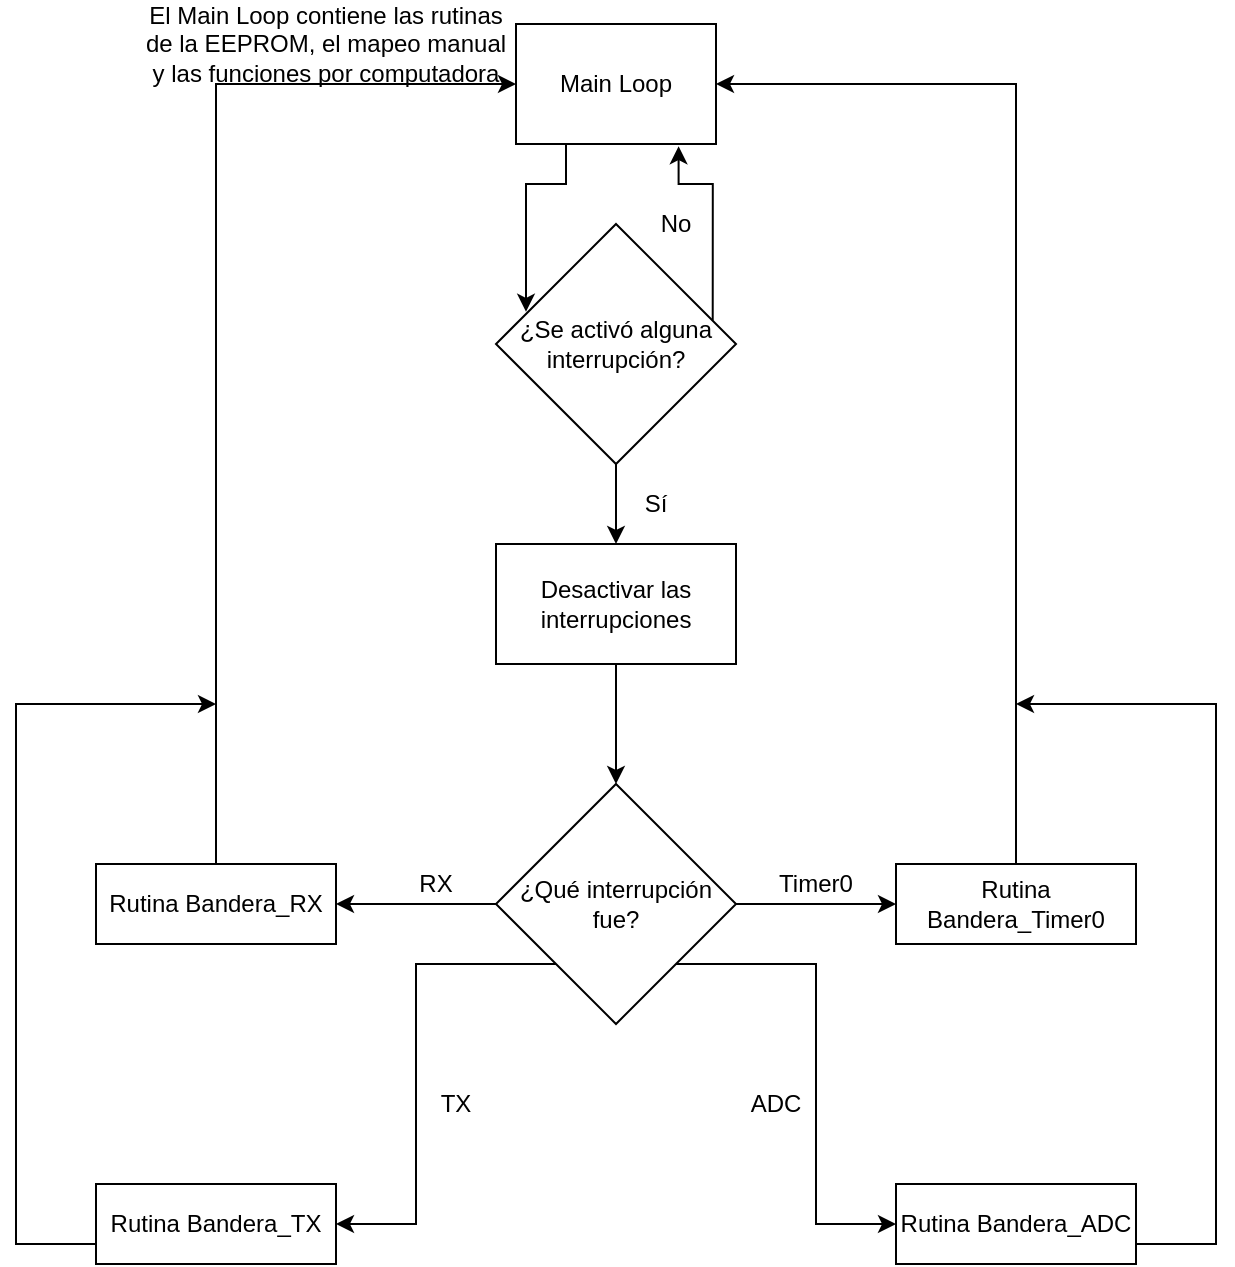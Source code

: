 <mxfile version="13.7.9" type="device" pages="5"><diagram id="LbbsZcumgrZLARfcLNhO" name="Page-1"><mxGraphModel dx="829" dy="436" grid="1" gridSize="10" guides="1" tooltips="1" connect="1" arrows="1" fold="1" page="1" pageScale="1" pageWidth="3300" pageHeight="4681" math="0" shadow="0"><root><mxCell id="0"/><mxCell id="1" parent="0"/><mxCell id="cgYX3BNWEQwYvRGcbSXk-3" value="" style="edgeStyle=orthogonalEdgeStyle;rounded=0;orthogonalLoop=1;jettySize=auto;html=1;" parent="1" source="cgYX3BNWEQwYvRGcbSXk-1" target="cgYX3BNWEQwYvRGcbSXk-2" edge="1"><mxGeometry relative="1" as="geometry"/></mxCell><mxCell id="cgYX3BNWEQwYvRGcbSXk-6" value="" style="edgeStyle=orthogonalEdgeStyle;rounded=0;orthogonalLoop=1;jettySize=auto;html=1;entryX=0.813;entryY=1.018;entryDx=0;entryDy=0;entryPerimeter=0;exitX=0.903;exitY=0.402;exitDx=0;exitDy=0;exitPerimeter=0;" parent="1" source="cgYX3BNWEQwYvRGcbSXk-1" target="cgYX3BNWEQwYvRGcbSXk-5" edge="1"><mxGeometry relative="1" as="geometry"/></mxCell><mxCell id="cgYX3BNWEQwYvRGcbSXk-1" value="¿Se activó alguna interrupción?" style="rhombus;whiteSpace=wrap;html=1;" parent="1" vertex="1"><mxGeometry x="1200" y="680" width="120" height="120" as="geometry"/></mxCell><mxCell id="cgYX3BNWEQwYvRGcbSXk-9" value="" style="edgeStyle=orthogonalEdgeStyle;rounded=0;orthogonalLoop=1;jettySize=auto;html=1;" parent="1" source="cgYX3BNWEQwYvRGcbSXk-2" target="cgYX3BNWEQwYvRGcbSXk-8" edge="1"><mxGeometry relative="1" as="geometry"/></mxCell><mxCell id="cgYX3BNWEQwYvRGcbSXk-2" value="Desactivar las interrupciones" style="whiteSpace=wrap;html=1;" parent="1" vertex="1"><mxGeometry x="1200" y="840" width="120" height="60" as="geometry"/></mxCell><mxCell id="cgYX3BNWEQwYvRGcbSXk-4" value="Sí" style="text;html=1;strokeColor=none;fillColor=none;align=center;verticalAlign=middle;whiteSpace=wrap;rounded=0;" parent="1" vertex="1"><mxGeometry x="1260" y="810" width="40" height="20" as="geometry"/></mxCell><mxCell id="73jl5kvAjuo7_mgdTBcV-1" style="edgeStyle=orthogonalEdgeStyle;rounded=0;orthogonalLoop=1;jettySize=auto;html=1;entryX=0.122;entryY=0.366;entryDx=0;entryDy=0;exitX=0.25;exitY=1;exitDx=0;exitDy=0;entryPerimeter=0;" edge="1" parent="1" source="cgYX3BNWEQwYvRGcbSXk-5" target="cgYX3BNWEQwYvRGcbSXk-1"><mxGeometry relative="1" as="geometry"><Array as="points"><mxPoint x="1235" y="660"/><mxPoint x="1215" y="660"/><mxPoint x="1215" y="724"/></Array></mxGeometry></mxCell><mxCell id="cgYX3BNWEQwYvRGcbSXk-5" value="Main Loop" style="whiteSpace=wrap;html=1;" parent="1" vertex="1"><mxGeometry x="1210" y="580" width="100" height="60" as="geometry"/></mxCell><mxCell id="cgYX3BNWEQwYvRGcbSXk-7" value="No" style="text;html=1;strokeColor=none;fillColor=none;align=center;verticalAlign=middle;whiteSpace=wrap;rounded=0;" parent="1" vertex="1"><mxGeometry x="1270" y="670" width="40" height="20" as="geometry"/></mxCell><mxCell id="cgYX3BNWEQwYvRGcbSXk-13" value="" style="edgeStyle=orthogonalEdgeStyle;rounded=0;orthogonalLoop=1;jettySize=auto;html=1;" parent="1" source="cgYX3BNWEQwYvRGcbSXk-8" target="cgYX3BNWEQwYvRGcbSXk-12" edge="1"><mxGeometry relative="1" as="geometry"/></mxCell><mxCell id="cgYX3BNWEQwYvRGcbSXk-17" value="" style="edgeStyle=orthogonalEdgeStyle;rounded=0;orthogonalLoop=1;jettySize=auto;html=1;" parent="1" source="cgYX3BNWEQwYvRGcbSXk-8" target="cgYX3BNWEQwYvRGcbSXk-16" edge="1"><mxGeometry relative="1" as="geometry"/></mxCell><mxCell id="73jl5kvAjuo7_mgdTBcV-3" value="" style="edgeStyle=orthogonalEdgeStyle;rounded=0;orthogonalLoop=1;jettySize=auto;html=1;exitX=0;exitY=1;exitDx=0;exitDy=0;entryX=1;entryY=0.5;entryDx=0;entryDy=0;" edge="1" parent="1" source="cgYX3BNWEQwYvRGcbSXk-8" target="73jl5kvAjuo7_mgdTBcV-2"><mxGeometry relative="1" as="geometry"><Array as="points"><mxPoint x="1160" y="1050"/><mxPoint x="1160" y="1180"/></Array></mxGeometry></mxCell><mxCell id="73jl5kvAjuo7_mgdTBcV-6" value="" style="edgeStyle=orthogonalEdgeStyle;rounded=0;orthogonalLoop=1;jettySize=auto;html=1;exitX=1;exitY=1;exitDx=0;exitDy=0;entryX=0;entryY=0.5;entryDx=0;entryDy=0;" edge="1" parent="1" source="cgYX3BNWEQwYvRGcbSXk-8" target="73jl5kvAjuo7_mgdTBcV-5"><mxGeometry relative="1" as="geometry"><Array as="points"><mxPoint x="1360" y="1050"/><mxPoint x="1360" y="1180"/></Array></mxGeometry></mxCell><mxCell id="cgYX3BNWEQwYvRGcbSXk-8" value="¿Qué interrupción fue?" style="rhombus;whiteSpace=wrap;html=1;" parent="1" vertex="1"><mxGeometry x="1200" y="960" width="120" height="120" as="geometry"/></mxCell><mxCell id="A4mAnEXau8m7ukbMbHP_-3" style="edgeStyle=orthogonalEdgeStyle;rounded=0;orthogonalLoop=1;jettySize=auto;html=1;entryX=1;entryY=0.5;entryDx=0;entryDy=0;" parent="1" source="cgYX3BNWEQwYvRGcbSXk-12" target="cgYX3BNWEQwYvRGcbSXk-5" edge="1"><mxGeometry relative="1" as="geometry"><Array as="points"><mxPoint x="1460" y="610"/></Array></mxGeometry></mxCell><mxCell id="cgYX3BNWEQwYvRGcbSXk-12" value="Rutina Bandera_Timer0" style="whiteSpace=wrap;html=1;" parent="1" vertex="1"><mxGeometry x="1400" y="1000" width="120" height="40" as="geometry"/></mxCell><mxCell id="A4mAnEXau8m7ukbMbHP_-1" style="edgeStyle=orthogonalEdgeStyle;rounded=0;orthogonalLoop=1;jettySize=auto;html=1;entryX=0;entryY=0.5;entryDx=0;entryDy=0;" parent="1" source="cgYX3BNWEQwYvRGcbSXk-16" target="cgYX3BNWEQwYvRGcbSXk-5" edge="1"><mxGeometry relative="1" as="geometry"><Array as="points"><mxPoint x="1060" y="610"/></Array></mxGeometry></mxCell><mxCell id="cgYX3BNWEQwYvRGcbSXk-16" value="Rutina Bandera_RX" style="whiteSpace=wrap;html=1;" parent="1" vertex="1"><mxGeometry x="1000" y="1000" width="120" height="40" as="geometry"/></mxCell><mxCell id="cgYX3BNWEQwYvRGcbSXk-20" value="Timer0" style="text;html=1;strokeColor=none;fillColor=none;align=center;verticalAlign=middle;whiteSpace=wrap;rounded=0;" parent="1" vertex="1"><mxGeometry x="1340" y="1000" width="40" height="20" as="geometry"/></mxCell><mxCell id="cgYX3BNWEQwYvRGcbSXk-21" value="RX" style="text;html=1;strokeColor=none;fillColor=none;align=center;verticalAlign=middle;whiteSpace=wrap;rounded=0;" parent="1" vertex="1"><mxGeometry x="1150" y="1000" width="40" height="20" as="geometry"/></mxCell><mxCell id="sTrgcHLJJBuX6qRWulwG-1" value="El Main Loop contiene las rutinas de la EEPROM, el mapeo manual y las funciones por computadora" style="text;html=1;strokeColor=none;fillColor=none;align=center;verticalAlign=middle;whiteSpace=wrap;rounded=0;" parent="1" vertex="1"><mxGeometry x="1020" y="570" width="190" height="40" as="geometry"/></mxCell><mxCell id="73jl5kvAjuo7_mgdTBcV-8" style="edgeStyle=orthogonalEdgeStyle;rounded=0;orthogonalLoop=1;jettySize=auto;html=1;" edge="1" parent="1" source="73jl5kvAjuo7_mgdTBcV-2"><mxGeometry relative="1" as="geometry"><mxPoint x="1060" y="920" as="targetPoint"/><Array as="points"><mxPoint x="960" y="1190"/><mxPoint x="960" y="920"/></Array></mxGeometry></mxCell><mxCell id="73jl5kvAjuo7_mgdTBcV-2" value="&lt;span&gt;Rutina Bandera_TX&lt;/span&gt;" style="whiteSpace=wrap;html=1;" vertex="1" parent="1"><mxGeometry x="1000" y="1160" width="120" height="40" as="geometry"/></mxCell><mxCell id="73jl5kvAjuo7_mgdTBcV-4" value="TX" style="text;html=1;strokeColor=none;fillColor=none;align=center;verticalAlign=middle;whiteSpace=wrap;rounded=0;" vertex="1" parent="1"><mxGeometry x="1160" y="1110" width="40" height="20" as="geometry"/></mxCell><mxCell id="73jl5kvAjuo7_mgdTBcV-9" style="edgeStyle=orthogonalEdgeStyle;rounded=0;orthogonalLoop=1;jettySize=auto;html=1;" edge="1" parent="1" source="73jl5kvAjuo7_mgdTBcV-5"><mxGeometry relative="1" as="geometry"><mxPoint x="1460" y="920" as="targetPoint"/><Array as="points"><mxPoint x="1560" y="1190"/><mxPoint x="1560" y="920"/></Array></mxGeometry></mxCell><mxCell id="73jl5kvAjuo7_mgdTBcV-5" value="&lt;span&gt;Rutina Bandera_ADC&lt;/span&gt;" style="whiteSpace=wrap;html=1;" vertex="1" parent="1"><mxGeometry x="1400" y="1160" width="120" height="40" as="geometry"/></mxCell><mxCell id="73jl5kvAjuo7_mgdTBcV-7" value="ADC" style="text;html=1;strokeColor=none;fillColor=none;align=center;verticalAlign=middle;whiteSpace=wrap;rounded=0;" vertex="1" parent="1"><mxGeometry x="1320" y="1110" width="40" height="20" as="geometry"/></mxCell></root></mxGraphModel></diagram><diagram id="BMSAEGmiuAjfwm6k7hRL" name="ADC"><mxGraphModel dx="1202" dy="632" grid="1" gridSize="10" guides="1" tooltips="1" connect="1" arrows="1" fold="1" page="1" pageScale="1" pageWidth="3300" pageHeight="4681" math="0" shadow="0"><root><mxCell id="JlqHl6U8iKg4rbPqLFvr-0"/><mxCell id="JlqHl6U8iKg4rbPqLFvr-1" parent="JlqHl6U8iKg4rbPqLFvr-0"/><mxCell id="Njy3gwZ_rUJ2Y2yOGKhr-12" style="edgeStyle=orthogonalEdgeStyle;rounded=0;orthogonalLoop=1;jettySize=auto;html=1;entryX=0.5;entryY=1;entryDx=0;entryDy=0;" parent="JlqHl6U8iKg4rbPqLFvr-1" source="E8iRw6nAHgTjiTIm9P1d-1" target="E8iRw6nAHgTjiTIm9P1d-18" edge="1"><mxGeometry relative="1" as="geometry"/></mxCell><mxCell id="E8iRw6nAHgTjiTIm9P1d-1" value="&lt;span&gt;Guardar el dato convertido en la variable de la coordenada en y&lt;/span&gt;" style="whiteSpace=wrap;html=1;strokeWidth=2;" parent="JlqHl6U8iKg4rbPqLFvr-1" vertex="1"><mxGeometry x="760" y="490" width="120" height="60" as="geometry"/></mxCell><mxCell id="Njy3gwZ_rUJ2Y2yOGKhr-5" style="edgeStyle=orthogonalEdgeStyle;rounded=0;orthogonalLoop=1;jettySize=auto;html=1;entryX=0.5;entryY=0;entryDx=0;entryDy=0;" parent="JlqHl6U8iKg4rbPqLFvr-1" source="E8iRw6nAHgTjiTIm9P1d-3" target="E8iRw6nAHgTjiTIm9P1d-11" edge="1"><mxGeometry relative="1" as="geometry"/></mxCell><mxCell id="E8iRw6nAHgTjiTIm9P1d-3" value="Guardar el dato convertido en la variable de la coordenada en x" style="whiteSpace=wrap;html=1;strokeWidth=2;" parent="JlqHl6U8iKg4rbPqLFvr-1" vertex="1"><mxGeometry x="560" y="380" width="120" height="60" as="geometry"/></mxCell><mxCell id="Njy3gwZ_rUJ2Y2yOGKhr-11" style="edgeStyle=orthogonalEdgeStyle;rounded=0;orthogonalLoop=1;jettySize=auto;html=1;entryX=0.5;entryY=1;entryDx=0;entryDy=0;" parent="JlqHl6U8iKg4rbPqLFvr-1" source="E8iRw6nAHgTjiTIm9P1d-7" target="E8iRw6nAHgTjiTIm9P1d-1" edge="1"><mxGeometry relative="1" as="geometry"/></mxCell><mxCell id="E8iRw6nAHgTjiTIm9P1d-7" value="Cambiar la configuración para activar el canal del eje Y" style="whiteSpace=wrap;html=1;strokeWidth=2;" parent="JlqHl6U8iKg4rbPqLFvr-1" vertex="1"><mxGeometry x="760" y="590" width="120" height="60" as="geometry"/></mxCell><mxCell id="Njy3gwZ_rUJ2Y2yOGKhr-6" style="edgeStyle=orthogonalEdgeStyle;rounded=0;orthogonalLoop=1;jettySize=auto;html=1;exitX=0.5;exitY=1;exitDx=0;exitDy=0;entryX=0.5;entryY=0;entryDx=0;entryDy=0;" parent="JlqHl6U8iKg4rbPqLFvr-1" source="E8iRw6nAHgTjiTIm9P1d-11" target="Njy3gwZ_rUJ2Y2yOGKhr-1" edge="1"><mxGeometry relative="1" as="geometry"/></mxCell><mxCell id="E8iRw6nAHgTjiTIm9P1d-11" value="Dar el GO para la siguiente conversión" style="whiteSpace=wrap;html=1;strokeWidth=2;" parent="JlqHl6U8iKg4rbPqLFvr-1" vertex="1"><mxGeometry x="560" y="480" width="120" height="60" as="geometry"/></mxCell><mxCell id="Njy3gwZ_rUJ2Y2yOGKhr-4" style="edgeStyle=orthogonalEdgeStyle;rounded=0;orthogonalLoop=1;jettySize=auto;html=1;entryX=0.5;entryY=0;entryDx=0;entryDy=0;" parent="JlqHl6U8iKg4rbPqLFvr-1" source="E8iRw6nAHgTjiTIm9P1d-14" target="E8iRw6nAHgTjiTIm9P1d-3" edge="1"><mxGeometry relative="1" as="geometry"/></mxCell><mxCell id="E8iRw6nAHgTjiTIm9P1d-14" value="&lt;span&gt;Cambiar la configuración para activar el canal del eje X&lt;/span&gt;" style="whiteSpace=wrap;html=1;strokeWidth=2;" parent="JlqHl6U8iKg4rbPqLFvr-1" vertex="1"><mxGeometry x="560" y="280" width="120" height="60" as="geometry"/></mxCell><mxCell id="Njy3gwZ_rUJ2Y2yOGKhr-13" style="edgeStyle=orthogonalEdgeStyle;rounded=0;orthogonalLoop=1;jettySize=auto;html=1;exitX=0.5;exitY=0;exitDx=0;exitDy=0;entryX=0.5;entryY=1;entryDx=0;entryDy=0;" parent="JlqHl6U8iKg4rbPqLFvr-1" source="E8iRw6nAHgTjiTIm9P1d-18" target="Njy3gwZ_rUJ2Y2yOGKhr-2" edge="1"><mxGeometry relative="1" as="geometry"/></mxCell><mxCell id="E8iRw6nAHgTjiTIm9P1d-18" value="Dar el GO para la siguiente conversión" style="whiteSpace=wrap;html=1;strokeWidth=2;" parent="JlqHl6U8iKg4rbPqLFvr-1" vertex="1"><mxGeometry x="760" y="390" width="120" height="60" as="geometry"/></mxCell><mxCell id="Njy3gwZ_rUJ2Y2yOGKhr-3" style="edgeStyle=orthogonalEdgeStyle;rounded=0;orthogonalLoop=1;jettySize=auto;html=1;entryX=0.5;entryY=0;entryDx=0;entryDy=0;" parent="JlqHl6U8iKg4rbPqLFvr-1" source="Njy3gwZ_rUJ2Y2yOGKhr-0" target="E8iRw6nAHgTjiTIm9P1d-14" edge="1"><mxGeometry relative="1" as="geometry"/></mxCell><mxCell id="Njy3gwZ_rUJ2Y2yOGKhr-0" value="Inicio" style="rounded=1;whiteSpace=wrap;html=1;" parent="JlqHl6U8iKg4rbPqLFvr-1" vertex="1"><mxGeometry x="560" y="160" width="120" height="40" as="geometry"/></mxCell><mxCell id="Njy3gwZ_rUJ2Y2yOGKhr-7" style="edgeStyle=orthogonalEdgeStyle;rounded=0;orthogonalLoop=1;jettySize=auto;html=1;entryX=0;entryY=0.5;entryDx=0;entryDy=0;" parent="JlqHl6U8iKg4rbPqLFvr-1" source="Njy3gwZ_rUJ2Y2yOGKhr-1" target="E8iRw6nAHgTjiTIm9P1d-7" edge="1"><mxGeometry relative="1" as="geometry"/></mxCell><mxCell id="Njy3gwZ_rUJ2Y2yOGKhr-1" value="¿El bit GO sigue encendido?" style="rhombus;whiteSpace=wrap;html=1;" parent="JlqHl6U8iKg4rbPqLFvr-1" vertex="1"><mxGeometry x="560" y="560" width="120" height="120" as="geometry"/></mxCell><mxCell id="Njy3gwZ_rUJ2Y2yOGKhr-15" style="edgeStyle=orthogonalEdgeStyle;rounded=0;orthogonalLoop=1;jettySize=auto;html=1;exitX=0.5;exitY=0;exitDx=0;exitDy=0;entryX=0.5;entryY=1;entryDx=0;entryDy=0;" parent="JlqHl6U8iKg4rbPqLFvr-1" source="Njy3gwZ_rUJ2Y2yOGKhr-2" target="Njy3gwZ_rUJ2Y2yOGKhr-14" edge="1"><mxGeometry relative="1" as="geometry"/></mxCell><mxCell id="Njy3gwZ_rUJ2Y2yOGKhr-2" value="¿El bit GO sigue encendido?" style="rhombus;whiteSpace=wrap;html=1;" parent="JlqHl6U8iKg4rbPqLFvr-1" vertex="1"><mxGeometry x="760" y="250" width="120" height="120" as="geometry"/></mxCell><mxCell id="Njy3gwZ_rUJ2Y2yOGKhr-8" value="No" style="text;html=1;strokeColor=none;fillColor=none;align=center;verticalAlign=middle;whiteSpace=wrap;rounded=0;" parent="JlqHl6U8iKg4rbPqLFvr-1" vertex="1"><mxGeometry x="700" y="600" width="40" height="20" as="geometry"/></mxCell><mxCell id="Njy3gwZ_rUJ2Y2yOGKhr-9" style="edgeStyle=orthogonalEdgeStyle;rounded=0;orthogonalLoop=1;jettySize=auto;html=1;entryX=0;entryY=0.5;entryDx=0;entryDy=0;exitX=0.5;exitY=1;exitDx=0;exitDy=0;" parent="JlqHl6U8iKg4rbPqLFvr-1" source="Njy3gwZ_rUJ2Y2yOGKhr-1" target="Njy3gwZ_rUJ2Y2yOGKhr-1" edge="1"><mxGeometry relative="1" as="geometry"><Array as="points"><mxPoint x="620" y="700"/><mxPoint x="530" y="700"/><mxPoint x="530" y="620"/></Array></mxGeometry></mxCell><mxCell id="Njy3gwZ_rUJ2Y2yOGKhr-10" value="Sí" style="text;html=1;strokeColor=none;fillColor=none;align=center;verticalAlign=middle;whiteSpace=wrap;rounded=0;" parent="JlqHl6U8iKg4rbPqLFvr-1" vertex="1"><mxGeometry x="490" y="650" width="40" height="20" as="geometry"/></mxCell><mxCell id="Njy3gwZ_rUJ2Y2yOGKhr-14" value="RETURN" style="rounded=1;whiteSpace=wrap;html=1;" parent="JlqHl6U8iKg4rbPqLFvr-1" vertex="1"><mxGeometry x="760" y="160" width="120" height="40" as="geometry"/></mxCell><mxCell id="Njy3gwZ_rUJ2Y2yOGKhr-16" value="No" style="text;html=1;strokeColor=none;fillColor=none;align=center;verticalAlign=middle;whiteSpace=wrap;rounded=0;" parent="JlqHl6U8iKg4rbPqLFvr-1" vertex="1"><mxGeometry x="820" y="220" width="40" height="20" as="geometry"/></mxCell><mxCell id="Njy3gwZ_rUJ2Y2yOGKhr-17" style="edgeStyle=orthogonalEdgeStyle;rounded=0;orthogonalLoop=1;jettySize=auto;html=1;" parent="JlqHl6U8iKg4rbPqLFvr-1" source="Njy3gwZ_rUJ2Y2yOGKhr-2" target="Njy3gwZ_rUJ2Y2yOGKhr-2" edge="1"><mxGeometry relative="1" as="geometry"><Array as="points"><mxPoint x="910" y="310"/></Array></mxGeometry></mxCell><mxCell id="Njy3gwZ_rUJ2Y2yOGKhr-18" value="Sí" style="text;html=1;strokeColor=none;fillColor=none;align=center;verticalAlign=middle;whiteSpace=wrap;rounded=0;" parent="JlqHl6U8iKg4rbPqLFvr-1" vertex="1"><mxGeometry x="870" y="280" width="40" height="20" as="geometry"/></mxCell></root></mxGraphModel></diagram><diagram id="AbmdlLiXVeY4jHbmWjRu" name="RX"><mxGraphModel dx="1202" dy="632" grid="1" gridSize="10" guides="1" tooltips="1" connect="1" arrows="1" fold="1" page="1" pageScale="1" pageWidth="3300" pageHeight="4681" math="0" shadow="0"><root><mxCell id="yrHHLijq3eFTFvZbfAu8-0"/><mxCell id="yrHHLijq3eFTFvZbfAu8-1" parent="yrHHLijq3eFTFvZbfAu8-0"/><mxCell id="6-sWFutzqKlSZfIX7r9P-12" style="edgeStyle=orthogonalEdgeStyle;rounded=0;orthogonalLoop=1;jettySize=auto;html=1;entryX=0.5;entryY=0;entryDx=0;entryDy=0;" edge="1" parent="yrHHLijq3eFTFvZbfAu8-1" source="IsT1nFm8RtJ4RYwTvYz5-0" target="6-sWFutzqKlSZfIX7r9P-2"><mxGeometry relative="1" as="geometry"/></mxCell><mxCell id="IsT1nFm8RtJ4RYwTvYz5-0" value="Inicio" style="rounded=1;whiteSpace=wrap;html=1;" parent="yrHHLijq3eFTFvZbfAu8-1" vertex="1"><mxGeometry x="360" y="200" width="120" height="40" as="geometry"/></mxCell><mxCell id="IsT1nFm8RtJ4RYwTvYz5-18" style="edgeStyle=orthogonalEdgeStyle;rounded=0;orthogonalLoop=1;jettySize=auto;html=1;entryX=0;entryY=0.5;entryDx=0;entryDy=0;" parent="yrHHLijq3eFTFvZbfAu8-1" source="IsT1nFm8RtJ4RYwTvYz5-1" target="IsT1nFm8RtJ4RYwTvYz5-10" edge="1"><mxGeometry relative="1" as="geometry"/></mxCell><mxCell id="IsT1nFm8RtJ4RYwTvYz5-1" value="Mueve el registro RX a la variable 0" style="rounded=0;whiteSpace=wrap;html=1;" parent="yrHHLijq3eFTFvZbfAu8-1" vertex="1"><mxGeometry x="560" y="600" width="120" height="40" as="geometry"/></mxCell><mxCell id="IsT1nFm8RtJ4RYwTvYz5-2" value="" style="strokeWidth=2;html=1;shape=mxgraph.flowchart.annotation_1;align=left;pointerEvents=1;" parent="yrHHLijq3eFTFvZbfAu8-1" vertex="1"><mxGeometry x="310" y="200" width="50" height="40" as="geometry"/></mxCell><mxCell id="IsT1nFm8RtJ4RYwTvYz5-3" value="Se utilizan 10 variables para almacenaje, del 0 al 9, para indicar las 6 lecturas que realiza el PIC" style="text;html=1;strokeColor=none;fillColor=none;align=center;verticalAlign=middle;whiteSpace=wrap;rounded=0;" parent="yrHHLijq3eFTFvZbfAu8-1" vertex="1"><mxGeometry x="160" y="175" width="150" height="90" as="geometry"/></mxCell><mxCell id="6-sWFutzqKlSZfIX7r9P-11" style="edgeStyle=orthogonalEdgeStyle;rounded=0;orthogonalLoop=1;jettySize=auto;html=1;entryX=0;entryY=0.5;entryDx=0;entryDy=0;" edge="1" parent="yrHHLijq3eFTFvZbfAu8-1" source="IsT1nFm8RtJ4RYwTvYz5-4" target="IsT1nFm8RtJ4RYwTvYz5-5"><mxGeometry relative="1" as="geometry"/></mxCell><mxCell id="IsT1nFm8RtJ4RYwTvYz5-4" value="Muevo la variable 4 a la 5" style="rounded=0;whiteSpace=wrap;html=1;" parent="yrHHLijq3eFTFvZbfAu8-1" vertex="1"><mxGeometry x="360" y="600" width="120" height="40" as="geometry"/></mxCell><mxCell id="IsT1nFm8RtJ4RYwTvYz5-14" style="edgeStyle=orthogonalEdgeStyle;rounded=0;orthogonalLoop=1;jettySize=auto;html=1;entryX=0.5;entryY=0;entryDx=0;entryDy=0;" parent="yrHHLijq3eFTFvZbfAu8-1" source="IsT1nFm8RtJ4RYwTvYz5-5" target="IsT1nFm8RtJ4RYwTvYz5-6" edge="1"><mxGeometry relative="1" as="geometry"/></mxCell><mxCell id="IsT1nFm8RtJ4RYwTvYz5-5" value="Muevo la variable 3 a la 4" style="rounded=0;whiteSpace=wrap;html=1;" parent="yrHHLijq3eFTFvZbfAu8-1" vertex="1"><mxGeometry x="560" y="280" width="120" height="40" as="geometry"/></mxCell><mxCell id="IsT1nFm8RtJ4RYwTvYz5-15" style="edgeStyle=orthogonalEdgeStyle;rounded=0;orthogonalLoop=1;jettySize=auto;html=1;entryX=0.5;entryY=0;entryDx=0;entryDy=0;" parent="yrHHLijq3eFTFvZbfAu8-1" source="IsT1nFm8RtJ4RYwTvYz5-6" target="IsT1nFm8RtJ4RYwTvYz5-7" edge="1"><mxGeometry relative="1" as="geometry"/></mxCell><mxCell id="IsT1nFm8RtJ4RYwTvYz5-6" value="Muevo la variable 2 a la 3" style="rounded=0;whiteSpace=wrap;html=1;" parent="yrHHLijq3eFTFvZbfAu8-1" vertex="1"><mxGeometry x="560" y="360" width="120" height="40" as="geometry"/></mxCell><mxCell id="IsT1nFm8RtJ4RYwTvYz5-16" style="edgeStyle=orthogonalEdgeStyle;rounded=0;orthogonalLoop=1;jettySize=auto;html=1;entryX=0.5;entryY=0;entryDx=0;entryDy=0;" parent="yrHHLijq3eFTFvZbfAu8-1" source="IsT1nFm8RtJ4RYwTvYz5-7" target="IsT1nFm8RtJ4RYwTvYz5-8" edge="1"><mxGeometry relative="1" as="geometry"/></mxCell><mxCell id="IsT1nFm8RtJ4RYwTvYz5-7" value="Muevo la variable 1 a la 2" style="rounded=0;whiteSpace=wrap;html=1;" parent="yrHHLijq3eFTFvZbfAu8-1" vertex="1"><mxGeometry x="560" y="440" width="120" height="40" as="geometry"/></mxCell><mxCell id="IsT1nFm8RtJ4RYwTvYz5-17" style="edgeStyle=orthogonalEdgeStyle;rounded=0;orthogonalLoop=1;jettySize=auto;html=1;entryX=0.5;entryY=0;entryDx=0;entryDy=0;" parent="yrHHLijq3eFTFvZbfAu8-1" source="IsT1nFm8RtJ4RYwTvYz5-8" target="IsT1nFm8RtJ4RYwTvYz5-1" edge="1"><mxGeometry relative="1" as="geometry"/></mxCell><mxCell id="IsT1nFm8RtJ4RYwTvYz5-8" value="Muevo la variable 0 a la 1" style="rounded=0;whiteSpace=wrap;html=1;" parent="yrHHLijq3eFTFvZbfAu8-1" vertex="1"><mxGeometry x="560" y="520" width="120" height="40" as="geometry"/></mxCell><mxCell id="IsT1nFm8RtJ4RYwTvYz5-21" style="edgeStyle=orthogonalEdgeStyle;rounded=0;orthogonalLoop=1;jettySize=auto;html=1;entryX=0;entryY=0.5;entryDx=0;entryDy=0;" parent="yrHHLijq3eFTFvZbfAu8-1" source="IsT1nFm8RtJ4RYwTvYz5-10" target="IsT1nFm8RtJ4RYwTvYz5-20" edge="1"><mxGeometry relative="1" as="geometry"/></mxCell><mxCell id="6-sWFutzqKlSZfIX7r9P-13" style="edgeStyle=orthogonalEdgeStyle;rounded=0;orthogonalLoop=1;jettySize=auto;html=1;entryX=1;entryY=0.5;entryDx=0;entryDy=0;" edge="1" parent="yrHHLijq3eFTFvZbfAu8-1" source="IsT1nFm8RtJ4RYwTvYz5-10" target="IsT1nFm8RtJ4RYwTvYz5-0"><mxGeometry relative="1" as="geometry"><Array as="points"><mxPoint x="780" y="220"/></Array></mxGeometry></mxCell><mxCell id="IsT1nFm8RtJ4RYwTvYz5-10" value="¿La lectura es un enter?" style="rhombus;whiteSpace=wrap;html=1;" parent="yrHHLijq3eFTFvZbfAu8-1" vertex="1"><mxGeometry x="720" y="560" width="120" height="120" as="geometry"/></mxCell><mxCell id="IsT1nFm8RtJ4RYwTvYz5-19" value="No" style="text;html=1;strokeColor=none;fillColor=none;align=center;verticalAlign=middle;whiteSpace=wrap;rounded=0;" parent="yrHHLijq3eFTFvZbfAu8-1" vertex="1"><mxGeometry x="780" y="530" width="40" height="20" as="geometry"/></mxCell><mxCell id="IsT1nFm8RtJ4RYwTvYz5-23" style="edgeStyle=orthogonalEdgeStyle;rounded=0;orthogonalLoop=1;jettySize=auto;html=1;entryX=0.5;entryY=1;entryDx=0;entryDy=0;" parent="yrHHLijq3eFTFvZbfAu8-1" source="IsT1nFm8RtJ4RYwTvYz5-20" target="IsT1nFm8RtJ4RYwTvYz5-22" edge="1"><mxGeometry relative="1" as="geometry"/></mxCell><mxCell id="IsT1nFm8RtJ4RYwTvYz5-28" style="edgeStyle=orthogonalEdgeStyle;rounded=0;orthogonalLoop=1;jettySize=auto;html=1;entryX=1;entryY=0.5;entryDx=0;entryDy=0;" parent="yrHHLijq3eFTFvZbfAu8-1" source="IsT1nFm8RtJ4RYwTvYz5-20" target="IsT1nFm8RtJ4RYwTvYz5-26" edge="1"><mxGeometry relative="1" as="geometry"><Array as="points"><mxPoint x="1040" y="620"/><mxPoint x="1040" y="220"/></Array></mxGeometry></mxCell><mxCell id="IsT1nFm8RtJ4RYwTvYz5-20" value="¿Se realizaron 10 lecturas?" style="rhombus;whiteSpace=wrap;html=1;" parent="yrHHLijq3eFTFvZbfAu8-1" vertex="1"><mxGeometry x="880" y="560" width="120" height="120" as="geometry"/></mxCell><mxCell id="IsT1nFm8RtJ4RYwTvYz5-25" value="" style="edgeStyle=orthogonalEdgeStyle;rounded=0;orthogonalLoop=1;jettySize=auto;html=1;" parent="yrHHLijq3eFTFvZbfAu8-1" source="IsT1nFm8RtJ4RYwTvYz5-22" target="IsT1nFm8RtJ4RYwTvYz5-24" edge="1"><mxGeometry relative="1" as="geometry"/></mxCell><mxCell id="IsT1nFm8RtJ4RYwTvYz5-29" style="edgeStyle=orthogonalEdgeStyle;rounded=0;orthogonalLoop=1;jettySize=auto;html=1;" parent="yrHHLijq3eFTFvZbfAu8-1" source="IsT1nFm8RtJ4RYwTvYz5-22" edge="1"><mxGeometry relative="1" as="geometry"><mxPoint x="1040" y="460" as="targetPoint"/></mxGeometry></mxCell><mxCell id="IsT1nFm8RtJ4RYwTvYz5-22" value="¿Las lecturas pares fueron comas?" style="rhombus;whiteSpace=wrap;html=1;" parent="yrHHLijq3eFTFvZbfAu8-1" vertex="1"><mxGeometry x="880" y="400" width="120" height="120" as="geometry"/></mxCell><mxCell id="IsT1nFm8RtJ4RYwTvYz5-27" value="" style="edgeStyle=orthogonalEdgeStyle;rounded=0;orthogonalLoop=1;jettySize=auto;html=1;" parent="yrHHLijq3eFTFvZbfAu8-1" source="IsT1nFm8RtJ4RYwTvYz5-24" target="IsT1nFm8RtJ4RYwTvYz5-26" edge="1"><mxGeometry relative="1" as="geometry"/></mxCell><mxCell id="IsT1nFm8RtJ4RYwTvYz5-24" value="Resto 48 decimal a mis variables 1, 3, 5, 7 y 9 y las guardo como posiciones, modo o usuario" style="whiteSpace=wrap;html=1;" parent="yrHHLijq3eFTFvZbfAu8-1" vertex="1"><mxGeometry x="880" y="280" width="120" height="80" as="geometry"/></mxCell><mxCell id="6-sWFutzqKlSZfIX7r9P-15" style="edgeStyle=orthogonalEdgeStyle;rounded=0;orthogonalLoop=1;jettySize=auto;html=1;entryX=1;entryY=0.5;entryDx=0;entryDy=0;" edge="1" parent="yrHHLijq3eFTFvZbfAu8-1" source="IsT1nFm8RtJ4RYwTvYz5-26" target="IsT1nFm8RtJ4RYwTvYz5-0"><mxGeometry relative="1" as="geometry"/></mxCell><mxCell id="IsT1nFm8RtJ4RYwTvYz5-26" value="Limpio mi variable que cuenta cuántas lecturas llevo" style="whiteSpace=wrap;html=1;" parent="yrHHLijq3eFTFvZbfAu8-1" vertex="1"><mxGeometry x="880" y="190" width="120" height="60" as="geometry"/></mxCell><mxCell id="IsT1nFm8RtJ4RYwTvYz5-30" value="Sí" style="text;html=1;strokeColor=none;fillColor=none;align=center;verticalAlign=middle;whiteSpace=wrap;rounded=0;" parent="yrHHLijq3eFTFvZbfAu8-1" vertex="1"><mxGeometry x="840" y="590" width="40" height="20" as="geometry"/></mxCell><mxCell id="IsT1nFm8RtJ4RYwTvYz5-31" value="No" style="text;html=1;strokeColor=none;fillColor=none;align=center;verticalAlign=middle;whiteSpace=wrap;rounded=0;" parent="yrHHLijq3eFTFvZbfAu8-1" vertex="1"><mxGeometry x="1000" y="620" width="40" height="20" as="geometry"/></mxCell><mxCell id="IsT1nFm8RtJ4RYwTvYz5-32" value="No" style="text;html=1;strokeColor=none;fillColor=none;align=center;verticalAlign=middle;whiteSpace=wrap;rounded=0;" parent="yrHHLijq3eFTFvZbfAu8-1" vertex="1"><mxGeometry x="1000" y="460" width="40" height="20" as="geometry"/></mxCell><mxCell id="IsT1nFm8RtJ4RYwTvYz5-33" value="Sí" style="text;html=1;strokeColor=none;fillColor=none;align=center;verticalAlign=middle;whiteSpace=wrap;rounded=0;" parent="yrHHLijq3eFTFvZbfAu8-1" vertex="1"><mxGeometry x="940" y="530" width="40" height="20" as="geometry"/></mxCell><mxCell id="IsT1nFm8RtJ4RYwTvYz5-34" value="Sí" style="text;html=1;strokeColor=none;fillColor=none;align=center;verticalAlign=middle;whiteSpace=wrap;rounded=0;" parent="yrHHLijq3eFTFvZbfAu8-1" vertex="1"><mxGeometry x="940" y="370" width="40" height="20" as="geometry"/></mxCell><mxCell id="6-sWFutzqKlSZfIX7r9P-1" style="edgeStyle=orthogonalEdgeStyle;rounded=0;orthogonalLoop=1;jettySize=auto;html=1;exitX=0.5;exitY=1;exitDx=0;exitDy=0;entryX=0.5;entryY=0;entryDx=0;entryDy=0;" edge="1" parent="yrHHLijq3eFTFvZbfAu8-1" source="6-sWFutzqKlSZfIX7r9P-2" target="6-sWFutzqKlSZfIX7r9P-4"><mxGeometry relative="1" as="geometry"/></mxCell><mxCell id="6-sWFutzqKlSZfIX7r9P-2" value="Muevo la variable 8 a la 9" style="rounded=0;whiteSpace=wrap;html=1;" vertex="1" parent="yrHHLijq3eFTFvZbfAu8-1"><mxGeometry x="360" y="280" width="120" height="40" as="geometry"/></mxCell><mxCell id="6-sWFutzqKlSZfIX7r9P-3" style="edgeStyle=orthogonalEdgeStyle;rounded=0;orthogonalLoop=1;jettySize=auto;html=1;entryX=0.5;entryY=0;entryDx=0;entryDy=0;" edge="1" parent="yrHHLijq3eFTFvZbfAu8-1" source="6-sWFutzqKlSZfIX7r9P-4" target="6-sWFutzqKlSZfIX7r9P-6"><mxGeometry relative="1" as="geometry"/></mxCell><mxCell id="6-sWFutzqKlSZfIX7r9P-4" value="Muevo la variable 7 a la 8" style="rounded=0;whiteSpace=wrap;html=1;" vertex="1" parent="yrHHLijq3eFTFvZbfAu8-1"><mxGeometry x="360" y="360" width="120" height="40" as="geometry"/></mxCell><mxCell id="6-sWFutzqKlSZfIX7r9P-5" style="edgeStyle=orthogonalEdgeStyle;rounded=0;orthogonalLoop=1;jettySize=auto;html=1;entryX=0.5;entryY=0;entryDx=0;entryDy=0;" edge="1" parent="yrHHLijq3eFTFvZbfAu8-1" source="6-sWFutzqKlSZfIX7r9P-6" target="6-sWFutzqKlSZfIX7r9P-8"><mxGeometry relative="1" as="geometry"/></mxCell><mxCell id="6-sWFutzqKlSZfIX7r9P-6" value="Muevo la variable 6 a la 7" style="rounded=0;whiteSpace=wrap;html=1;" vertex="1" parent="yrHHLijq3eFTFvZbfAu8-1"><mxGeometry x="360" y="440" width="120" height="40" as="geometry"/></mxCell><mxCell id="6-sWFutzqKlSZfIX7r9P-7" style="edgeStyle=orthogonalEdgeStyle;rounded=0;orthogonalLoop=1;jettySize=auto;html=1;entryX=0.5;entryY=0;entryDx=0;entryDy=0;" edge="1" parent="yrHHLijq3eFTFvZbfAu8-1" source="6-sWFutzqKlSZfIX7r9P-8"><mxGeometry relative="1" as="geometry"><mxPoint x="420" y="600" as="targetPoint"/></mxGeometry></mxCell><mxCell id="6-sWFutzqKlSZfIX7r9P-8" value="Muevo la variable 5 a la 6" style="rounded=0;whiteSpace=wrap;html=1;" vertex="1" parent="yrHHLijq3eFTFvZbfAu8-1"><mxGeometry x="360" y="520" width="120" height="40" as="geometry"/></mxCell></root></mxGraphModel></diagram><diagram id="OSlylH9OmlfSP6Z9UnsG" name="TX"><mxGraphModel dx="1202" dy="632" grid="1" gridSize="10" guides="1" tooltips="1" connect="1" arrows="1" fold="1" page="1" pageScale="1" pageWidth="3300" pageHeight="4681" math="0" shadow="0"><root><mxCell id="rNKz04SuRPu42eklbbcl-0"/><mxCell id="rNKz04SuRPu42eklbbcl-1" parent="rNKz04SuRPu42eklbbcl-0"/><mxCell id="cYxqe1j5guEomcfnmwYv-1" value="" style="edgeStyle=orthogonalEdgeStyle;rounded=0;orthogonalLoop=1;jettySize=auto;html=1;" edge="1" parent="rNKz04SuRPu42eklbbcl-1" source="gAV_WpwhRf_uxaDcPT4s-0" target="cYxqe1j5guEomcfnmwYv-0"><mxGeometry relative="1" as="geometry"/></mxCell><mxCell id="gAV_WpwhRf_uxaDcPT4s-0" value="Inicio" style="rounded=1;whiteSpace=wrap;html=1;" parent="rNKz04SuRPu42eklbbcl-1" vertex="1"><mxGeometry x="840" y="80" width="120" height="40" as="geometry"/></mxCell><mxCell id="gAV_WpwhRf_uxaDcPT4s-6" value="" style="edgeStyle=orthogonalEdgeStyle;rounded=0;orthogonalLoop=1;jettySize=auto;html=1;" parent="rNKz04SuRPu42eklbbcl-1" source="gAV_WpwhRf_uxaDcPT4s-1" target="gAV_WpwhRf_uxaDcPT4s-5" edge="1"><mxGeometry relative="1" as="geometry"/></mxCell><mxCell id="gAV_WpwhRf_uxaDcPT4s-1" value="Mando el código del usuario" style="rounded=0;whiteSpace=wrap;html=1;" parent="rNKz04SuRPu42eklbbcl-1" vertex="1"><mxGeometry x="640" y="200" width="120" height="40" as="geometry"/></mxCell><mxCell id="cYxqe1j5guEomcfnmwYv-3" style="edgeStyle=orthogonalEdgeStyle;rounded=0;orthogonalLoop=1;jettySize=auto;html=1;entryX=0;entryY=0.5;entryDx=0;entryDy=0;" edge="1" parent="rNKz04SuRPu42eklbbcl-1" source="gAV_WpwhRf_uxaDcPT4s-5" target="gAV_WpwhRf_uxaDcPT4s-0"><mxGeometry relative="1" as="geometry"/></mxCell><mxCell id="gAV_WpwhRf_uxaDcPT4s-5" value="Incremento mi variable de control" style="whiteSpace=wrap;html=1;rounded=0;" parent="rNKz04SuRPu42eklbbcl-1" vertex="1"><mxGeometry x="640" y="80" width="120" height="40" as="geometry"/></mxCell><mxCell id="cYxqe1j5guEomcfnmwYv-6" style="edgeStyle=orthogonalEdgeStyle;rounded=0;orthogonalLoop=1;jettySize=auto;html=1;entryX=0.5;entryY=1;entryDx=0;entryDy=0;" edge="1" parent="rNKz04SuRPu42eklbbcl-1" source="gAV_WpwhRf_uxaDcPT4s-26" target="cYxqe1j5guEomcfnmwYv-5"><mxGeometry relative="1" as="geometry"/></mxCell><mxCell id="gAV_WpwhRf_uxaDcPT4s-26" value="Coloco un enter" style="rounded=0;whiteSpace=wrap;html=1;" parent="rNKz04SuRPu42eklbbcl-1" vertex="1"><mxGeometry x="1040" y="200" width="120" height="40" as="geometry"/></mxCell><mxCell id="cYxqe1j5guEomcfnmwYv-2" style="edgeStyle=orthogonalEdgeStyle;rounded=0;orthogonalLoop=1;jettySize=auto;html=1;entryX=1;entryY=0.5;entryDx=0;entryDy=0;" edge="1" parent="rNKz04SuRPu42eklbbcl-1" source="cYxqe1j5guEomcfnmwYv-0" target="gAV_WpwhRf_uxaDcPT4s-1"><mxGeometry relative="1" as="geometry"/></mxCell><mxCell id="cYxqe1j5guEomcfnmwYv-4" style="edgeStyle=orthogonalEdgeStyle;rounded=0;orthogonalLoop=1;jettySize=auto;html=1;entryX=0;entryY=0.5;entryDx=0;entryDy=0;" edge="1" parent="rNKz04SuRPu42eklbbcl-1" source="cYxqe1j5guEomcfnmwYv-0" target="gAV_WpwhRf_uxaDcPT4s-26"><mxGeometry relative="1" as="geometry"/></mxCell><mxCell id="cYxqe1j5guEomcfnmwYv-0" value="Valor de la variable de control" style="rhombus;whiteSpace=wrap;html=1;rounded=1;" vertex="1" parent="rNKz04SuRPu42eklbbcl-1"><mxGeometry x="837.5" y="160" width="125" height="120" as="geometry"/></mxCell><mxCell id="cYxqe1j5guEomcfnmwYv-7" style="edgeStyle=orthogonalEdgeStyle;rounded=0;orthogonalLoop=1;jettySize=auto;html=1;entryX=1;entryY=0.5;entryDx=0;entryDy=0;" edge="1" parent="rNKz04SuRPu42eklbbcl-1" source="cYxqe1j5guEomcfnmwYv-5" target="gAV_WpwhRf_uxaDcPT4s-0"><mxGeometry relative="1" as="geometry"/></mxCell><mxCell id="cYxqe1j5guEomcfnmwYv-5" value="Reinicio mi variable de control" style="whiteSpace=wrap;html=1;rounded=0;" vertex="1" parent="rNKz04SuRPu42eklbbcl-1"><mxGeometry x="1040" y="80" width="120" height="40" as="geometry"/></mxCell><mxCell id="cYxqe1j5guEomcfnmwYv-8" value="0" style="text;html=1;strokeColor=none;fillColor=none;align=center;verticalAlign=middle;whiteSpace=wrap;rounded=0;" vertex="1" parent="rNKz04SuRPu42eklbbcl-1"><mxGeometry x="780" y="200" width="40" height="20" as="geometry"/></mxCell><mxCell id="cYxqe1j5guEomcfnmwYv-9" value="1" style="text;html=1;strokeColor=none;fillColor=none;align=center;verticalAlign=middle;whiteSpace=wrap;rounded=0;" vertex="1" parent="rNKz04SuRPu42eklbbcl-1"><mxGeometry x="980" y="200" width="40" height="20" as="geometry"/></mxCell></root></mxGraphModel></diagram><diagram id="IBFTg8ZLDU0FqunOYR5d" name="Page-5"><mxGraphModel dx="1202" dy="632" grid="1" gridSize="10" guides="1" tooltips="1" connect="1" arrows="1" fold="1" page="1" pageScale="1" pageWidth="3300" pageHeight="4681" math="0" shadow="0"><root><mxCell id="BetfwFmgS1BBIBYff3ho-0"/><mxCell id="BetfwFmgS1BBIBYff3ho-1" parent="BetfwFmgS1BBIBYff3ho-0"/><mxCell id="BetfwFmgS1BBIBYff3ho-5" value="" style="edgeStyle=orthogonalEdgeStyle;rounded=0;orthogonalLoop=1;jettySize=auto;html=1;" edge="1" parent="BetfwFmgS1BBIBYff3ho-1" source="BetfwFmgS1BBIBYff3ho-3" target="BetfwFmgS1BBIBYff3ho-4"><mxGeometry relative="1" as="geometry"/></mxCell><mxCell id="BetfwFmgS1BBIBYff3ho-3" value="Inicio" style="rounded=1;whiteSpace=wrap;html=1;" vertex="1" parent="BetfwFmgS1BBIBYff3ho-1"><mxGeometry x="560" y="160" width="120" height="40" as="geometry"/></mxCell><mxCell id="BetfwFmgS1BBIBYff3ho-6" style="edgeStyle=orthogonalEdgeStyle;rounded=0;orthogonalLoop=1;jettySize=auto;html=1;entryX=1;entryY=0.5;entryDx=0;entryDy=0;exitX=1;exitY=0.5;exitDx=0;exitDy=0;" edge="1" parent="BetfwFmgS1BBIBYff3ho-1" source="BetfwFmgS1BBIBYff3ho-4" target="BetfwFmgS1BBIBYff3ho-3"><mxGeometry relative="1" as="geometry"/></mxCell><mxCell id="BetfwFmgS1BBIBYff3ho-11" value="" style="edgeStyle=orthogonalEdgeStyle;rounded=0;orthogonalLoop=1;jettySize=auto;html=1;" edge="1" parent="BetfwFmgS1BBIBYff3ho-1" source="BetfwFmgS1BBIBYff3ho-4" target="BetfwFmgS1BBIBYff3ho-10"><mxGeometry relative="1" as="geometry"/></mxCell><mxCell id="BetfwFmgS1BBIBYff3ho-4" value="¿El usuario cambió?" style="rhombus;whiteSpace=wrap;html=1;rounded=1;" vertex="1" parent="BetfwFmgS1BBIBYff3ho-1"><mxGeometry x="555" y="240" width="130" height="120" as="geometry"/></mxCell><mxCell id="BetfwFmgS1BBIBYff3ho-7" value="No" style="text;html=1;strokeColor=none;fillColor=none;align=center;verticalAlign=middle;whiteSpace=wrap;rounded=0;" vertex="1" parent="BetfwFmgS1BBIBYff3ho-1"><mxGeometry x="710" y="240" width="40" height="20" as="geometry"/></mxCell><mxCell id="BetfwFmgS1BBIBYff3ho-15" value="" style="edgeStyle=orthogonalEdgeStyle;rounded=0;orthogonalLoop=1;jettySize=auto;html=1;" edge="1" parent="BetfwFmgS1BBIBYff3ho-1" source="BetfwFmgS1BBIBYff3ho-10" target="BetfwFmgS1BBIBYff3ho-14"><mxGeometry relative="1" as="geometry"/></mxCell><mxCell id="BetfwFmgS1BBIBYff3ho-10" value="Guardar el nuevo usuario en la EEPROM" style="whiteSpace=wrap;html=1;rounded=1;" vertex="1" parent="BetfwFmgS1BBIBYff3ho-1"><mxGeometry x="518.13" y="400" width="203.75" height="40" as="geometry"/></mxCell><mxCell id="BetfwFmgS1BBIBYff3ho-17" value="" style="edgeStyle=orthogonalEdgeStyle;rounded=0;orthogonalLoop=1;jettySize=auto;html=1;" edge="1" parent="BetfwFmgS1BBIBYff3ho-1" source="BetfwFmgS1BBIBYff3ho-14" target="BetfwFmgS1BBIBYff3ho-16"><mxGeometry relative="1" as="geometry"/></mxCell><mxCell id="BetfwFmgS1BBIBYff3ho-14" value="Leer el último usuario guardado en la EEPROM" style="whiteSpace=wrap;html=1;rounded=1;" vertex="1" parent="BetfwFmgS1BBIBYff3ho-1"><mxGeometry x="320" y="400" width="160" height="40" as="geometry"/></mxCell><mxCell id="BetfwFmgS1BBIBYff3ho-18" style="edgeStyle=orthogonalEdgeStyle;rounded=0;orthogonalLoop=1;jettySize=auto;html=1;entryX=0;entryY=0.5;entryDx=0;entryDy=0;" edge="1" parent="BetfwFmgS1BBIBYff3ho-1" source="BetfwFmgS1BBIBYff3ho-16" target="BetfwFmgS1BBIBYff3ho-3"><mxGeometry relative="1" as="geometry"><Array as="points"><mxPoint x="400" y="180"/></Array></mxGeometry></mxCell><mxCell id="BetfwFmgS1BBIBYff3ho-16" value="Colocar el dato en la variable que se manda en el TX" style="whiteSpace=wrap;html=1;rounded=1;" vertex="1" parent="BetfwFmgS1BBIBYff3ho-1"><mxGeometry x="320" y="270" width="160" height="60" as="geometry"/></mxCell><mxCell id="BetfwFmgS1BBIBYff3ho-19" value="Sí" style="text;html=1;strokeColor=none;fillColor=none;align=center;verticalAlign=middle;whiteSpace=wrap;rounded=0;" vertex="1" parent="BetfwFmgS1BBIBYff3ho-1"><mxGeometry x="620" y="370" width="40" height="20" as="geometry"/></mxCell></root></mxGraphModel></diagram></mxfile>